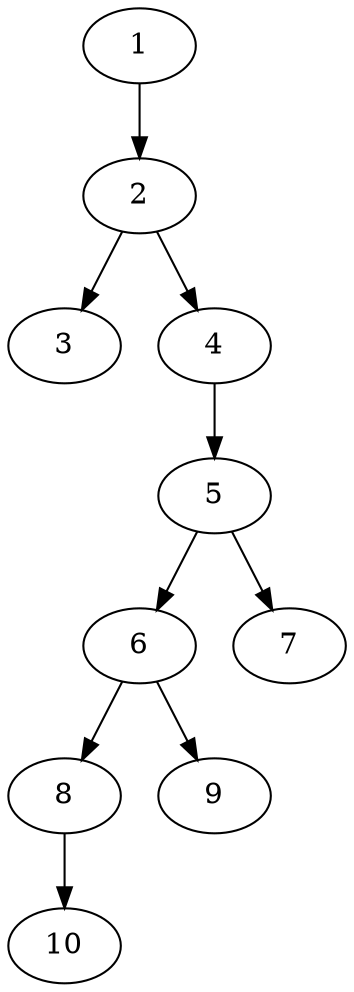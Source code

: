 // DAG (tier=1-easy, mode=data, n=10, ccr=0.328, fat=0.412, density=0.249, regular=0.626, jump=0.063, mindata=1048576, maxdata=8388608)
// DAG automatically generated by daggen at Sun Aug 24 16:33:33 2025
// /home/ermia/Project/Environments/daggen/bin/daggen --dot --ccr 0.328 --fat 0.412 --regular 0.626 --density 0.249 --jump 0.063 --mindata 1048576 --maxdata 8388608 -n 10 
digraph G {
  1 [size="4685187992874784", alpha="0.06", expect_size="2342593996437392"]
  1 -> 2 [size ="75045166645248"]
  2 [size="30736837890257872", alpha="0.16", expect_size="15368418945128936"]
  2 -> 3 [size ="17249964392448"]
  2 -> 4 [size ="17249964392448"]
  3 [size="20613670138687760", alpha="0.13", expect_size="10306835069343880"]
  4 [size="19824003208150253568", alpha="0.12", expect_size="9912001604075126784"]
  4 -> 5 [size ="58598193364992"]
  5 [size="532586425133603648", alpha="0.10", expect_size="266293212566801824"]
  5 -> 6 [size ="491564249907200"]
  5 -> 7 [size ="491564249907200"]
  6 [size="867253528408625", alpha="0.03", expect_size="433626764204312"]
  6 -> 8 [size ="15813608210432"]
  6 -> 9 [size ="15813608210432"]
  7 [size="212596773592962", alpha="0.02", expect_size="106298386796481"]
  8 [size="7811598854848665", alpha="0.17", expect_size="3905799427424332"]
  8 -> 10 [size ="227439062024192"]
  9 [size="136355006765335632", alpha="0.10", expect_size="68177503382667816"]
  10 [size="327625064207537280", alpha="0.00", expect_size="163812532103768640"]
}